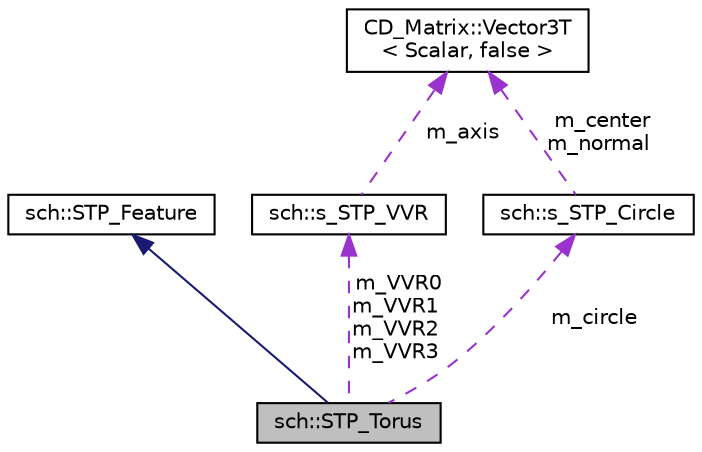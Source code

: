 digraph "sch::STP_Torus"
{
 // LATEX_PDF_SIZE
  edge [fontname="Helvetica",fontsize="10",labelfontname="Helvetica",labelfontsize="10"];
  node [fontname="Helvetica",fontsize="10",shape=record];
  Node1 [label="sch::STP_Torus",height=0.2,width=0.4,color="black", fillcolor="grey75", style="filled", fontcolor="black",tooltip=" "];
  Node2 -> Node1 [dir="back",color="midnightblue",fontsize="10",style="solid",fontname="Helvetica"];
  Node2 [label="sch::STP_Feature",height=0.2,width=0.4,color="black", fillcolor="white", style="filled",URL="$classsch_1_1STP__Feature.html",tooltip=" "];
  Node3 -> Node1 [dir="back",color="darkorchid3",fontsize="10",style="dashed",label=" m_VVR0\nm_VVR1\nm_VVR2\nm_VVR3" ,fontname="Helvetica"];
  Node3 [label="sch::s_STP_VVR",height=0.2,width=0.4,color="black", fillcolor="white", style="filled",URL="$structsch_1_1s__STP__VVR.html",tooltip=" "];
  Node4 -> Node3 [dir="back",color="darkorchid3",fontsize="10",style="dashed",label=" m_axis" ,fontname="Helvetica"];
  Node4 [label="CD_Matrix::Vector3T\l\< Scalar, false \>",height=0.2,width=0.4,color="black", fillcolor="white", style="filled",URL="$structCD__Matrix_1_1Vector3T.html",tooltip=" "];
  Node5 -> Node1 [dir="back",color="darkorchid3",fontsize="10",style="dashed",label=" m_circle" ,fontname="Helvetica"];
  Node5 [label="sch::s_STP_Circle",height=0.2,width=0.4,color="black", fillcolor="white", style="filled",URL="$structsch_1_1s__STP__Circle.html",tooltip=" "];
  Node4 -> Node5 [dir="back",color="darkorchid3",fontsize="10",style="dashed",label=" m_center\nm_normal" ,fontname="Helvetica"];
}
